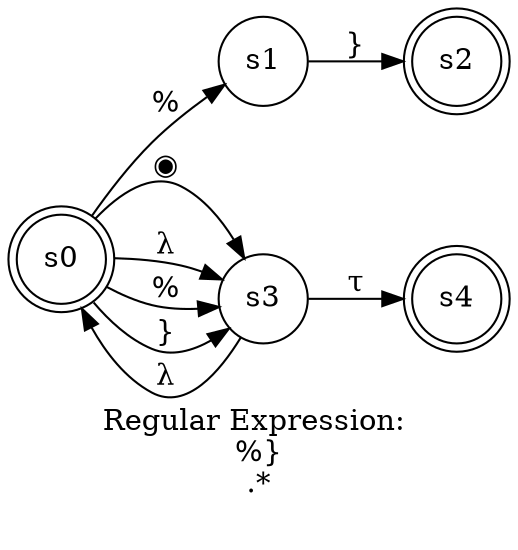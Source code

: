 digraph finite_state_machine {
	label="Regular Expression: \n%}
.*

";
	rankdir=LR;
	size="8,5"
	node [shape = doublecircle]; s0 s2 s4;
	node [shape = circle];
	s0 -> s1 [ label = "%" ];
	s0 -> s3 [ label = "◉" ];
	s0 -> s3 [ label = "λ" ];
	s0 -> s3 [ label = "%" ];
	s0 -> s3 [ label = "}" ];
	s1 -> s2 [ label = "}" ];
	s3 -> s0 [ label = "λ" ];
	s3 -> s4 [ label = "τ" ];
}
